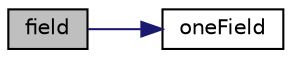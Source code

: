digraph "field"
{
  bgcolor="transparent";
  edge [fontname="Helvetica",fontsize="10",labelfontname="Helvetica",labelfontsize="10"];
  node [fontname="Helvetica",fontsize="10",shape=record];
  rankdir="LR";
  Node1 [label="field",height=0.2,width=0.4,color="black", fillcolor="grey75", style="filled" fontcolor="black"];
  Node1 -> Node2 [color="midnightblue",fontsize="10",style="solid",fontname="Helvetica"];
  Node2 [label="oneField",height=0.2,width=0.4,color="black",URL="$classFoam_1_1oneField.html#a6e9d6b30afbb296f63ef4df0029882bb",tooltip="Construct null. "];
}
